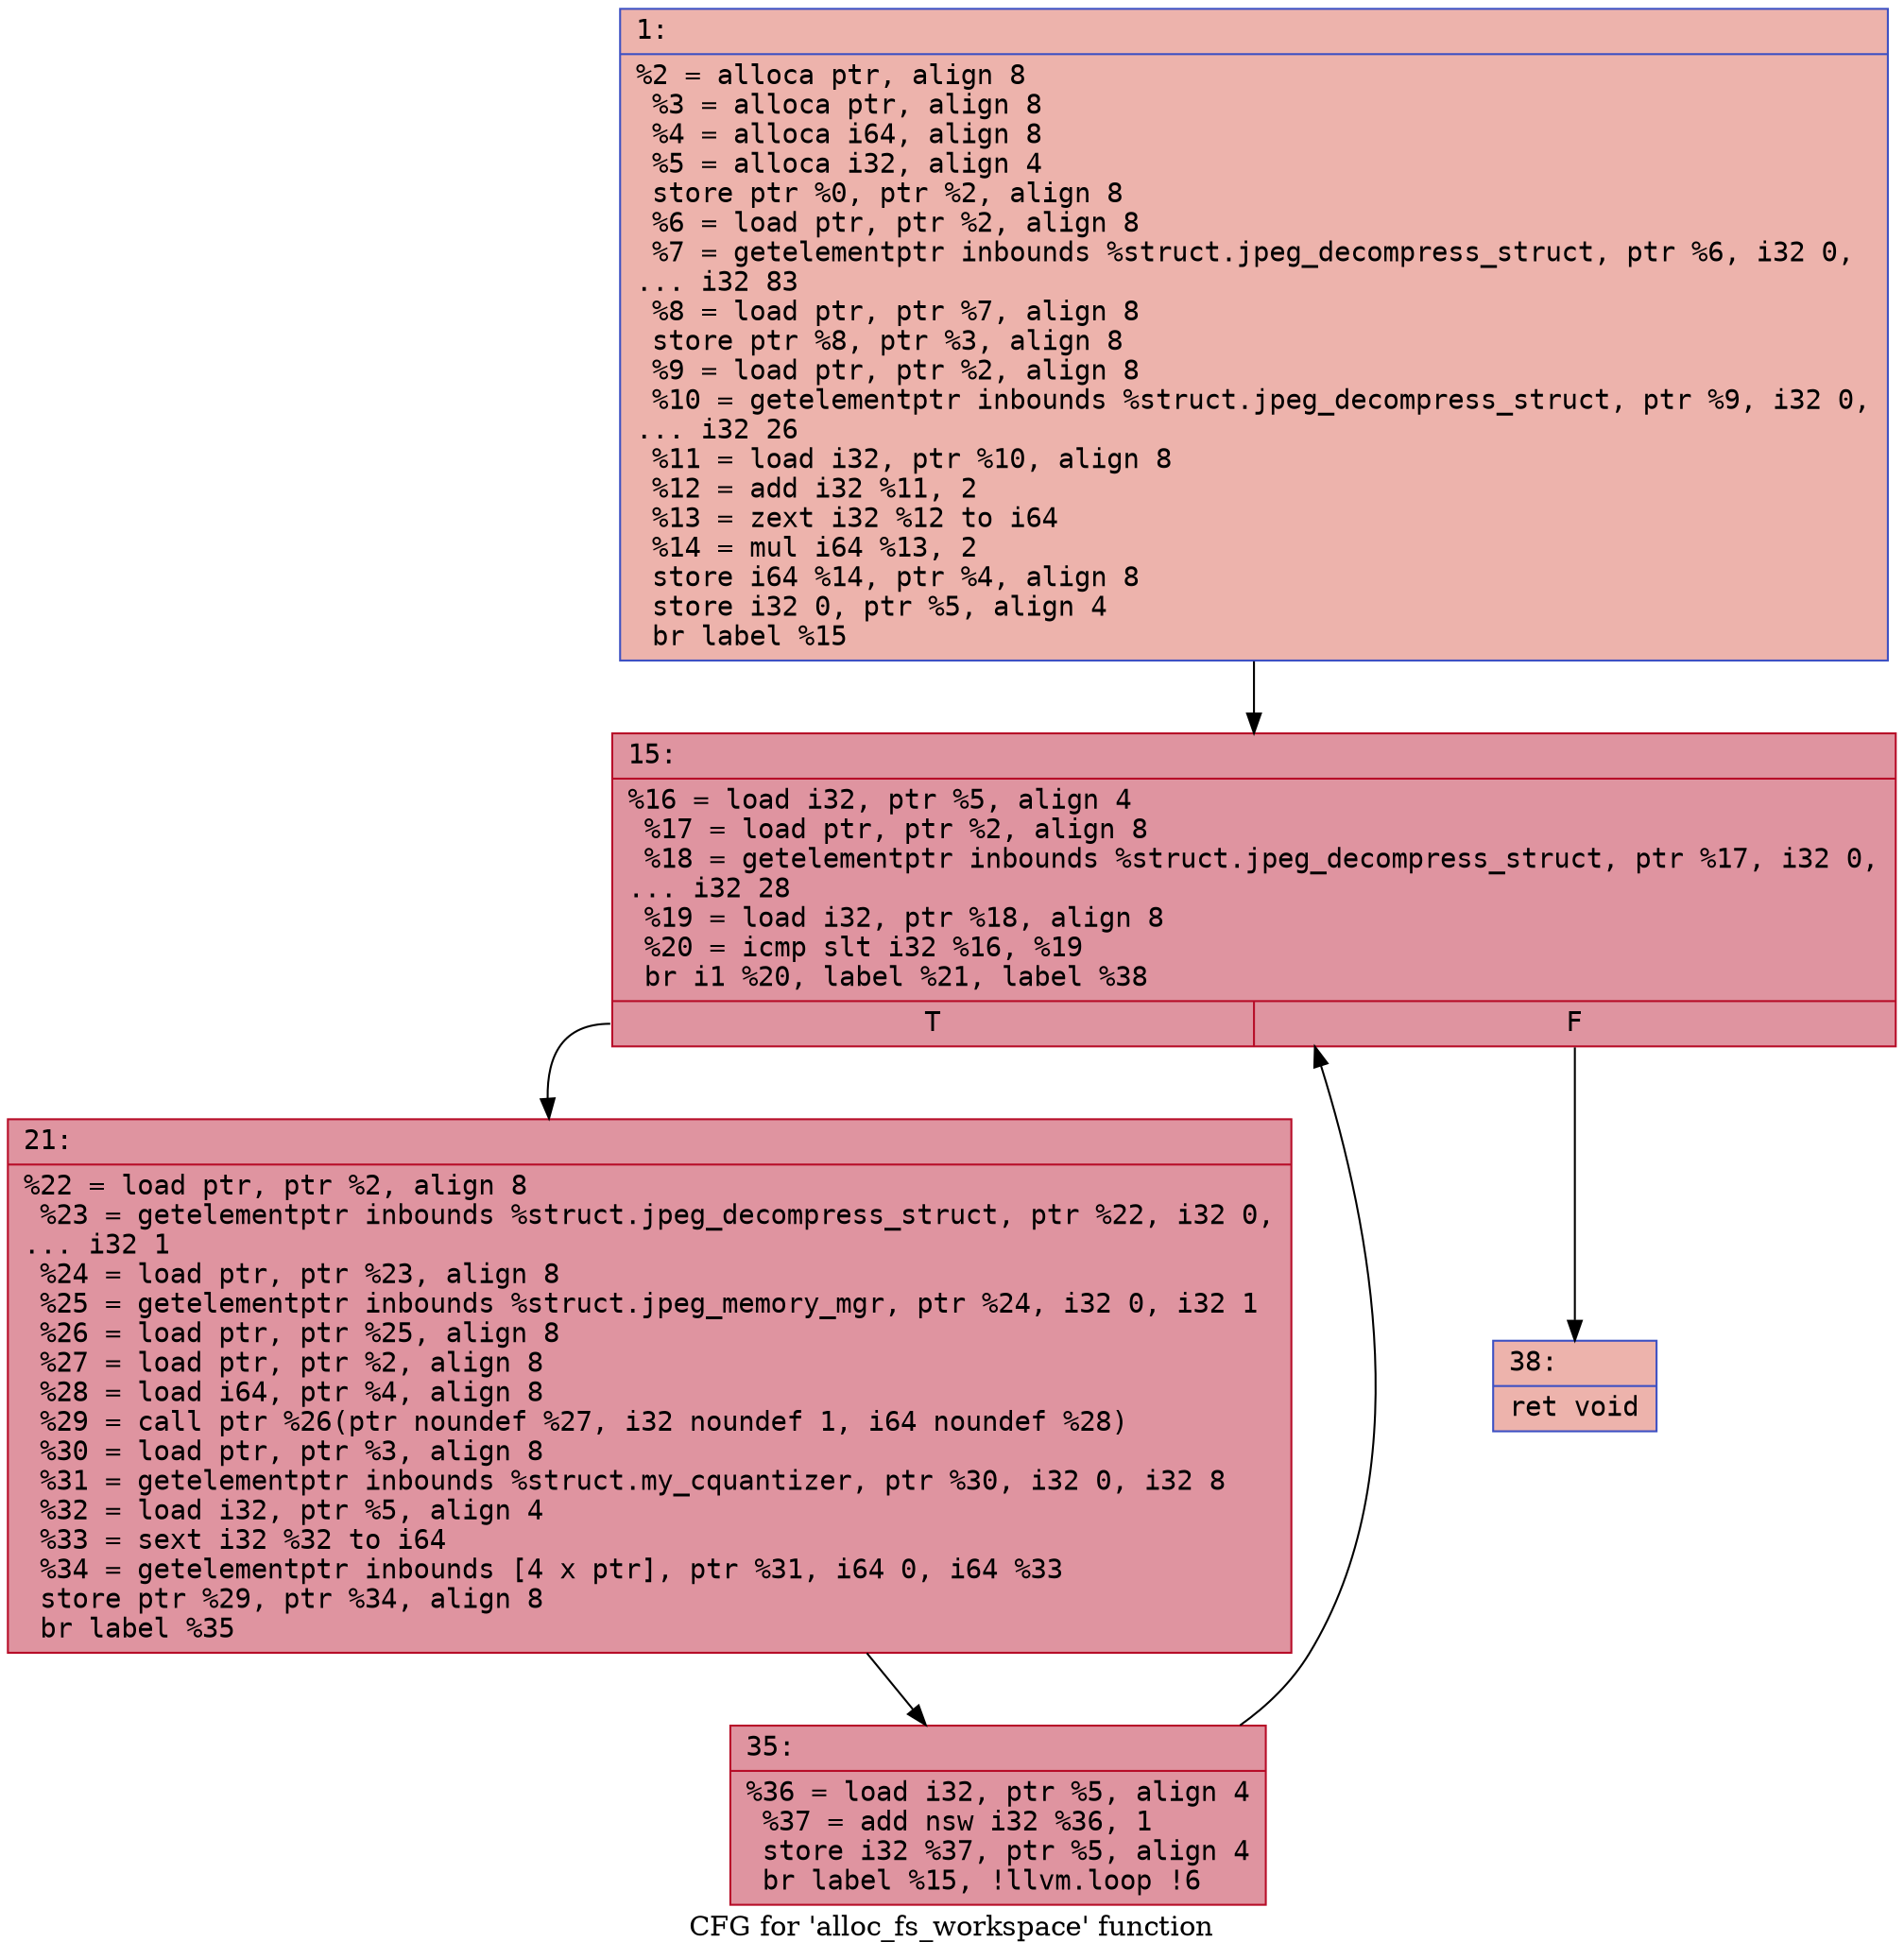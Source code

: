 digraph "CFG for 'alloc_fs_workspace' function" {
	label="CFG for 'alloc_fs_workspace' function";

	Node0x600000bcb980 [shape=record,color="#3d50c3ff", style=filled, fillcolor="#d6524470" fontname="Courier",label="{1:\l|  %2 = alloca ptr, align 8\l  %3 = alloca ptr, align 8\l  %4 = alloca i64, align 8\l  %5 = alloca i32, align 4\l  store ptr %0, ptr %2, align 8\l  %6 = load ptr, ptr %2, align 8\l  %7 = getelementptr inbounds %struct.jpeg_decompress_struct, ptr %6, i32 0,\l... i32 83\l  %8 = load ptr, ptr %7, align 8\l  store ptr %8, ptr %3, align 8\l  %9 = load ptr, ptr %2, align 8\l  %10 = getelementptr inbounds %struct.jpeg_decompress_struct, ptr %9, i32 0,\l... i32 26\l  %11 = load i32, ptr %10, align 8\l  %12 = add i32 %11, 2\l  %13 = zext i32 %12 to i64\l  %14 = mul i64 %13, 2\l  store i64 %14, ptr %4, align 8\l  store i32 0, ptr %5, align 4\l  br label %15\l}"];
	Node0x600000bcb980 -> Node0x600000bcb9d0[tooltip="1 -> 15\nProbability 100.00%" ];
	Node0x600000bcb9d0 [shape=record,color="#b70d28ff", style=filled, fillcolor="#b70d2870" fontname="Courier",label="{15:\l|  %16 = load i32, ptr %5, align 4\l  %17 = load ptr, ptr %2, align 8\l  %18 = getelementptr inbounds %struct.jpeg_decompress_struct, ptr %17, i32 0,\l... i32 28\l  %19 = load i32, ptr %18, align 8\l  %20 = icmp slt i32 %16, %19\l  br i1 %20, label %21, label %38\l|{<s0>T|<s1>F}}"];
	Node0x600000bcb9d0:s0 -> Node0x600000bcba20[tooltip="15 -> 21\nProbability 96.88%" ];
	Node0x600000bcb9d0:s1 -> Node0x600000bcbac0[tooltip="15 -> 38\nProbability 3.12%" ];
	Node0x600000bcba20 [shape=record,color="#b70d28ff", style=filled, fillcolor="#b70d2870" fontname="Courier",label="{21:\l|  %22 = load ptr, ptr %2, align 8\l  %23 = getelementptr inbounds %struct.jpeg_decompress_struct, ptr %22, i32 0,\l... i32 1\l  %24 = load ptr, ptr %23, align 8\l  %25 = getelementptr inbounds %struct.jpeg_memory_mgr, ptr %24, i32 0, i32 1\l  %26 = load ptr, ptr %25, align 8\l  %27 = load ptr, ptr %2, align 8\l  %28 = load i64, ptr %4, align 8\l  %29 = call ptr %26(ptr noundef %27, i32 noundef 1, i64 noundef %28)\l  %30 = load ptr, ptr %3, align 8\l  %31 = getelementptr inbounds %struct.my_cquantizer, ptr %30, i32 0, i32 8\l  %32 = load i32, ptr %5, align 4\l  %33 = sext i32 %32 to i64\l  %34 = getelementptr inbounds [4 x ptr], ptr %31, i64 0, i64 %33\l  store ptr %29, ptr %34, align 8\l  br label %35\l}"];
	Node0x600000bcba20 -> Node0x600000bcba70[tooltip="21 -> 35\nProbability 100.00%" ];
	Node0x600000bcba70 [shape=record,color="#b70d28ff", style=filled, fillcolor="#b70d2870" fontname="Courier",label="{35:\l|  %36 = load i32, ptr %5, align 4\l  %37 = add nsw i32 %36, 1\l  store i32 %37, ptr %5, align 4\l  br label %15, !llvm.loop !6\l}"];
	Node0x600000bcba70 -> Node0x600000bcb9d0[tooltip="35 -> 15\nProbability 100.00%" ];
	Node0x600000bcbac0 [shape=record,color="#3d50c3ff", style=filled, fillcolor="#d6524470" fontname="Courier",label="{38:\l|  ret void\l}"];
}
